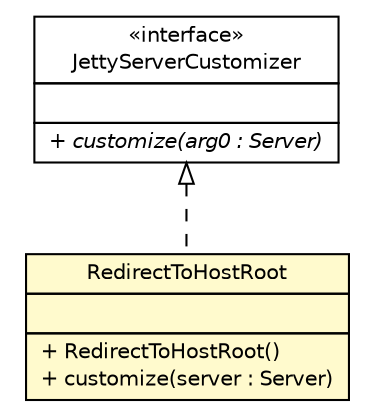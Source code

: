 #!/usr/local/bin/dot
#
# Class diagram 
# Generated by UMLGraph version R5_6-24-gf6e263 (http://www.umlgraph.org/)
#

digraph G {
	edge [fontname="Helvetica",fontsize=10,labelfontname="Helvetica",labelfontsize=10];
	node [fontname="Helvetica",fontsize=10,shape=plaintext];
	nodesep=0.25;
	ranksep=0.5;
	// cn.home1.oss.lib.webmvc.api.Jetty9ServerCustomizers.RedirectToHostRoot
	c545 [label=<<table title="cn.home1.oss.lib.webmvc.api.Jetty9ServerCustomizers.RedirectToHostRoot" border="0" cellborder="1" cellspacing="0" cellpadding="2" port="p" bgcolor="lemonChiffon" href="./Jetty9ServerCustomizers.RedirectToHostRoot.html">
		<tr><td><table border="0" cellspacing="0" cellpadding="1">
<tr><td align="center" balign="center"> RedirectToHostRoot </td></tr>
		</table></td></tr>
		<tr><td><table border="0" cellspacing="0" cellpadding="1">
<tr><td align="left" balign="left">  </td></tr>
		</table></td></tr>
		<tr><td><table border="0" cellspacing="0" cellpadding="1">
<tr><td align="left" balign="left"> + RedirectToHostRoot() </td></tr>
<tr><td align="left" balign="left"> + customize(server : Server) </td></tr>
		</table></td></tr>
		</table>>, URL="./Jetty9ServerCustomizers.RedirectToHostRoot.html", fontname="Helvetica", fontcolor="black", fontsize=10.0];
	//cn.home1.oss.lib.webmvc.api.Jetty9ServerCustomizers.RedirectToHostRoot implements org.springframework.boot.context.embedded.jetty.JettyServerCustomizer
	c560:p -> c545:p [dir=back,arrowtail=empty,style=dashed];
	// org.springframework.boot.context.embedded.jetty.JettyServerCustomizer
	c560 [label=<<table title="org.springframework.boot.context.embedded.jetty.JettyServerCustomizer" border="0" cellborder="1" cellspacing="0" cellpadding="2" port="p" href="http://java.sun.com/j2se/1.4.2/docs/api/org/springframework/boot/context/embedded/jetty/JettyServerCustomizer.html">
		<tr><td><table border="0" cellspacing="0" cellpadding="1">
<tr><td align="center" balign="center"> &#171;interface&#187; </td></tr>
<tr><td align="center" balign="center"> JettyServerCustomizer </td></tr>
		</table></td></tr>
		<tr><td><table border="0" cellspacing="0" cellpadding="1">
<tr><td align="left" balign="left">  </td></tr>
		</table></td></tr>
		<tr><td><table border="0" cellspacing="0" cellpadding="1">
<tr><td align="left" balign="left"><font face="Helvetica-Oblique" point-size="10.0"> + customize(arg0 : Server) </font></td></tr>
		</table></td></tr>
		</table>>, URL="http://java.sun.com/j2se/1.4.2/docs/api/org/springframework/boot/context/embedded/jetty/JettyServerCustomizer.html", fontname="Helvetica", fontcolor="black", fontsize=10.0];
}

